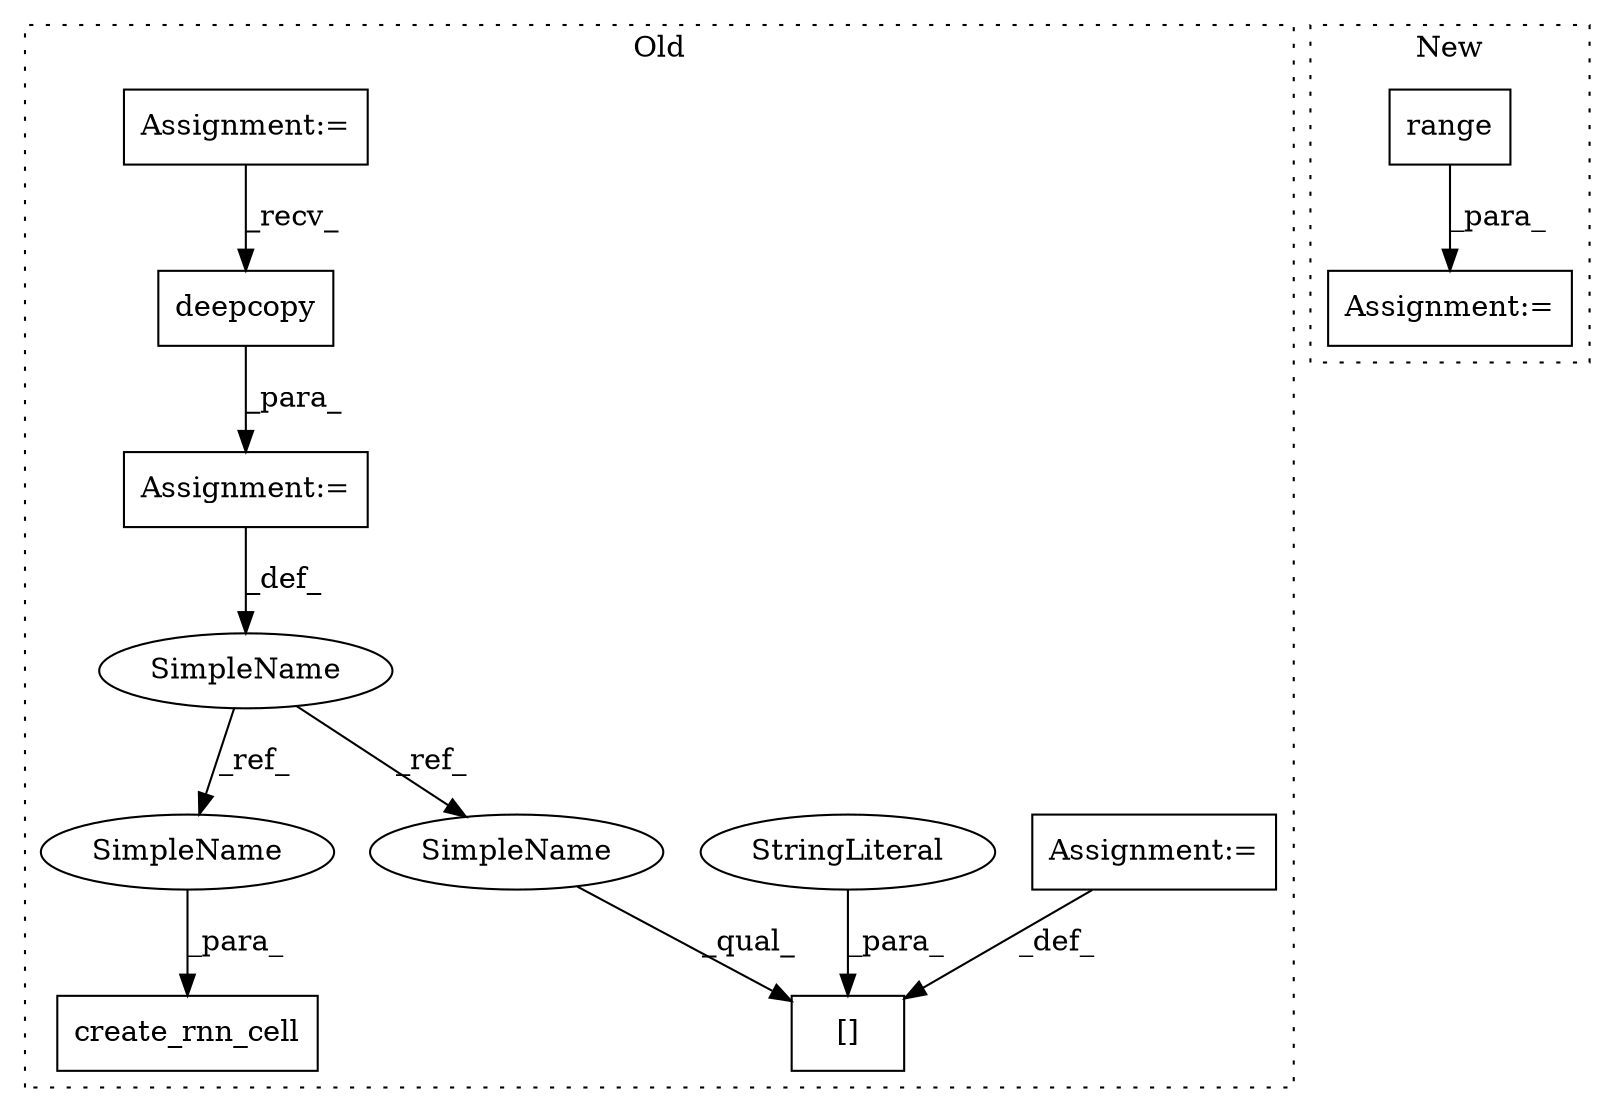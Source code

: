digraph G {
subgraph cluster0 {
1 [label="deepcopy" a="32" s="10301,10321" l="9,1" shape="box"];
3 [label="[]" a="2" s="10328,10351" l="12,1" shape="box"];
4 [label="Assignment:=" a="7" s="10352" l="1" shape="box"];
5 [label="StringLiteral" a="45" s="10340" l="11" shape="ellipse"];
6 [label="Assignment:=" a="7" s="10295" l="1" shape="box"];
8 [label="create_rnn_cell" a="32" s="10911,11079" l="16,1" shape="box"];
9 [label="SimpleName" a="42" s="10284" l="11" shape="ellipse"];
10 [label="Assignment:=" a="7" s="9657" l="4" shape="box"];
11 [label="SimpleName" a="42" s="10960" l="11" shape="ellipse"];
12 [label="SimpleName" a="42" s="10328" l="11" shape="ellipse"];
label = "Old";
style="dotted";
}
subgraph cluster1 {
2 [label="range" a="32" s="10670,10705" l="6,1" shape="box"];
7 [label="Assignment:=" a="7" s="10663" l="52" shape="box"];
label = "New";
style="dotted";
}
1 -> 6 [label="_para_"];
2 -> 7 [label="_para_"];
4 -> 3 [label="_def_"];
5 -> 3 [label="_para_"];
6 -> 9 [label="_def_"];
9 -> 12 [label="_ref_"];
9 -> 11 [label="_ref_"];
10 -> 1 [label="_recv_"];
11 -> 8 [label="_para_"];
12 -> 3 [label="_qual_"];
}